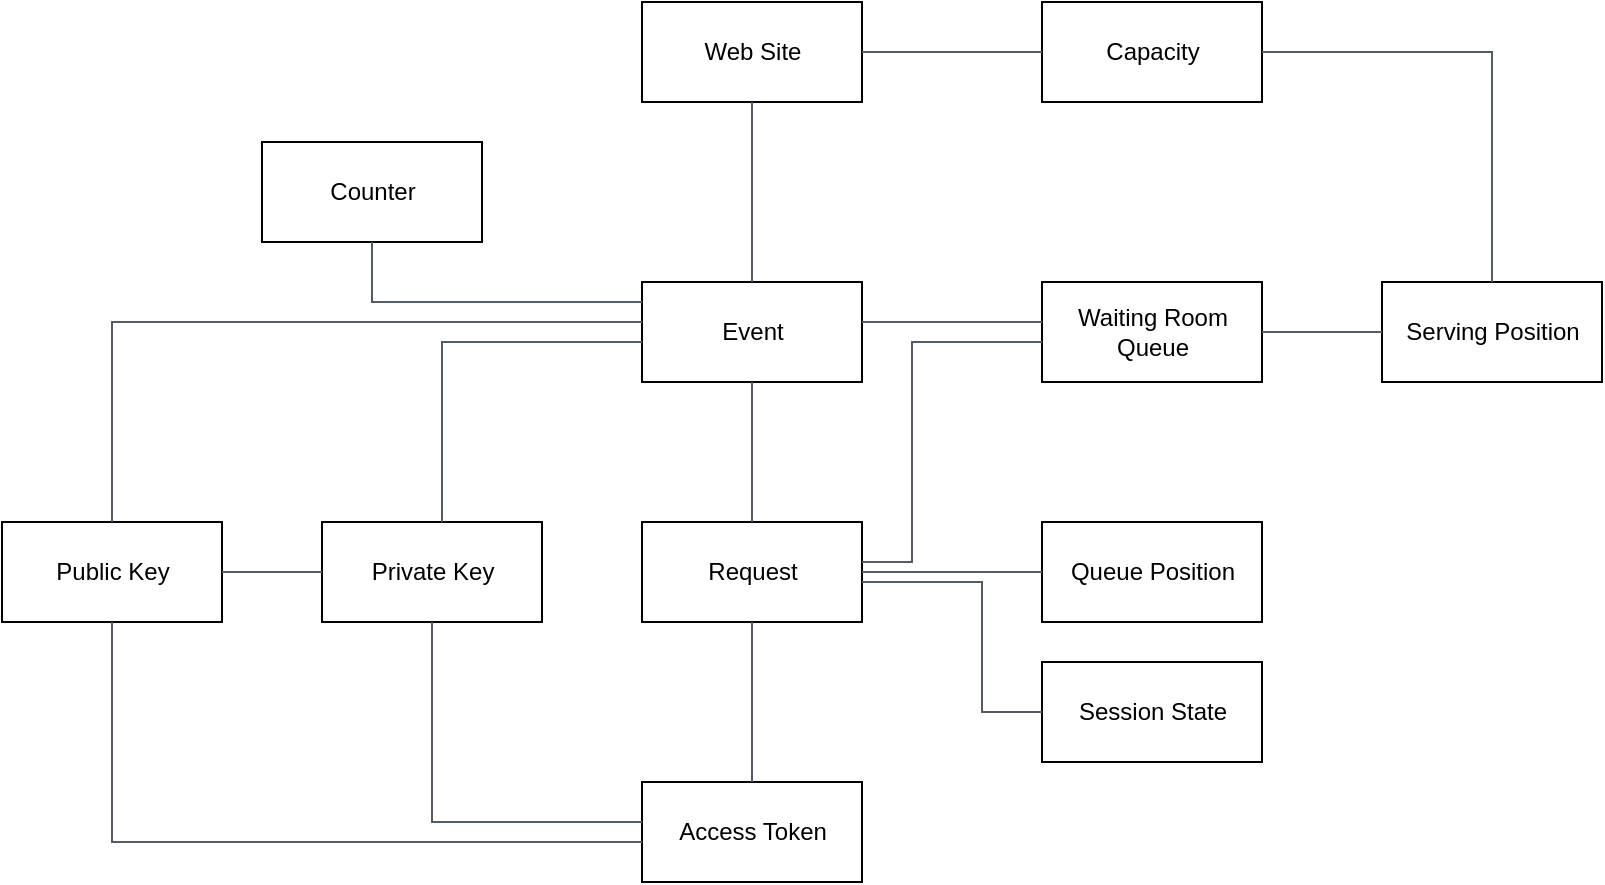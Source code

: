 <mxfile version="14.6.13" type="device"><diagram id="AQPJOItMOjpyIQR5CKif" name="Page-1"><mxGraphModel dx="798" dy="1452" grid="1" gridSize="10" guides="1" tooltips="1" connect="1" arrows="1" fold="1" page="1" pageScale="1" pageWidth="1100" pageHeight="850" math="0" shadow="0"><root><mxCell id="0"/><mxCell id="1" parent="0"/><mxCell id="6IUlzq44PE6hZNqZNzVp-2" value="Event" style="html=1;" parent="1" vertex="1"><mxGeometry x="370" y="90" width="110" height="50" as="geometry"/></mxCell><mxCell id="6IUlzq44PE6hZNqZNzVp-3" value="Request" style="html=1;" parent="1" vertex="1"><mxGeometry x="370" y="210" width="110" height="50" as="geometry"/></mxCell><mxCell id="6IUlzq44PE6hZNqZNzVp-4" value="Counter" style="html=1;" parent="1" vertex="1"><mxGeometry x="180" y="20" width="110" height="50" as="geometry"/></mxCell><mxCell id="6IUlzq44PE6hZNqZNzVp-5" value="Waiting Room&lt;br&gt;Queue" style="html=1;" parent="1" vertex="1"><mxGeometry x="570" y="90" width="110" height="50" as="geometry"/></mxCell><mxCell id="6IUlzq44PE6hZNqZNzVp-6" value="Serving Position" style="html=1;" parent="1" vertex="1"><mxGeometry x="740" y="90" width="110" height="50" as="geometry"/></mxCell><mxCell id="6IUlzq44PE6hZNqZNzVp-7" value="Access Token" style="html=1;" parent="1" vertex="1"><mxGeometry x="370" y="340" width="110" height="50" as="geometry"/></mxCell><mxCell id="6IUlzq44PE6hZNqZNzVp-8" value="Private Key" style="html=1;" parent="1" vertex="1"><mxGeometry x="210" y="210" width="110" height="50" as="geometry"/></mxCell><mxCell id="6IUlzq44PE6hZNqZNzVp-9" value="Public Key" style="html=1;" parent="1" vertex="1"><mxGeometry x="50" y="210" width="110" height="50" as="geometry"/></mxCell><mxCell id="6IUlzq44PE6hZNqZNzVp-10" value="Queue Position" style="html=1;" parent="1" vertex="1"><mxGeometry x="570" y="210" width="110" height="50" as="geometry"/></mxCell><mxCell id="6IUlzq44PE6hZNqZNzVp-11" value="" style="edgeStyle=orthogonalEdgeStyle;html=1;endArrow=none;elbow=vertical;startArrow=none;endFill=0;strokeColor=#545B64;rounded=0;" parent="1" source="6IUlzq44PE6hZNqZNzVp-2" target="6IUlzq44PE6hZNqZNzVp-3" edge="1"><mxGeometry width="100" relative="1" as="geometry"><mxPoint x="630" y="420" as="sourcePoint"/><mxPoint x="730" y="420" as="targetPoint"/></mxGeometry></mxCell><mxCell id="6IUlzq44PE6hZNqZNzVp-12" value="" style="edgeStyle=orthogonalEdgeStyle;html=1;endArrow=none;elbow=vertical;startArrow=none;endFill=0;strokeColor=#545B64;rounded=0;" parent="1" source="6IUlzq44PE6hZNqZNzVp-5" target="6IUlzq44PE6hZNqZNzVp-2" edge="1"><mxGeometry width="100" relative="1" as="geometry"><mxPoint x="305" y="150" as="sourcePoint"/><mxPoint x="305" y="280" as="targetPoint"/><Array as="points"><mxPoint x="520" y="110"/><mxPoint x="520" y="110"/></Array></mxGeometry></mxCell><mxCell id="6IUlzq44PE6hZNqZNzVp-13" value="" style="edgeStyle=orthogonalEdgeStyle;html=1;endArrow=none;elbow=vertical;startArrow=none;endFill=0;strokeColor=#545B64;rounded=0;" parent="1" source="6IUlzq44PE6hZNqZNzVp-5" target="6IUlzq44PE6hZNqZNzVp-3" edge="1"><mxGeometry width="100" relative="1" as="geometry"><mxPoint x="315" y="160" as="sourcePoint"/><mxPoint x="315" y="290" as="targetPoint"/><Array as="points"><mxPoint x="505" y="120"/><mxPoint x="505" y="230"/></Array></mxGeometry></mxCell><mxCell id="6IUlzq44PE6hZNqZNzVp-14" value="" style="edgeStyle=orthogonalEdgeStyle;html=1;endArrow=none;elbow=vertical;startArrow=none;endFill=0;strokeColor=#545B64;rounded=0;" parent="1" source="6IUlzq44PE6hZNqZNzVp-5" target="6IUlzq44PE6hZNqZNzVp-6" edge="1"><mxGeometry width="100" relative="1" as="geometry"><mxPoint x="305" y="150" as="sourcePoint"/><mxPoint x="305" y="280" as="targetPoint"/></mxGeometry></mxCell><mxCell id="6IUlzq44PE6hZNqZNzVp-15" value="" style="edgeStyle=orthogonalEdgeStyle;html=1;endArrow=none;elbow=vertical;startArrow=none;endFill=0;strokeColor=#545B64;rounded=0;" parent="1" source="6IUlzq44PE6hZNqZNzVp-3" target="6IUlzq44PE6hZNqZNzVp-10" edge="1"><mxGeometry width="100" relative="1" as="geometry"><mxPoint x="305" y="150" as="sourcePoint"/><mxPoint x="305" y="280" as="targetPoint"/><Array as="points"><mxPoint x="585" y="240"/></Array></mxGeometry></mxCell><mxCell id="6IUlzq44PE6hZNqZNzVp-16" value="" style="edgeStyle=orthogonalEdgeStyle;html=1;endArrow=none;elbow=vertical;startArrow=none;endFill=0;strokeColor=#545B64;rounded=0;" parent="1" source="6IUlzq44PE6hZNqZNzVp-3" target="6IUlzq44PE6hZNqZNzVp-7" edge="1"><mxGeometry width="100" relative="1" as="geometry"><mxPoint x="305" y="330" as="sourcePoint"/><mxPoint x="305" y="420" as="targetPoint"/></mxGeometry></mxCell><mxCell id="6IUlzq44PE6hZNqZNzVp-17" value="" style="edgeStyle=orthogonalEdgeStyle;html=1;endArrow=none;elbow=vertical;startArrow=none;endFill=0;strokeColor=#545B64;rounded=0;" parent="1" source="6IUlzq44PE6hZNqZNzVp-2" target="6IUlzq44PE6hZNqZNzVp-4" edge="1"><mxGeometry width="100" relative="1" as="geometry"><mxPoint x="315" y="150" as="sourcePoint"/><mxPoint x="100" y="20" as="targetPoint"/><Array as="points"><mxPoint x="235" y="100"/></Array></mxGeometry></mxCell><mxCell id="6IUlzq44PE6hZNqZNzVp-18" value="" style="edgeStyle=orthogonalEdgeStyle;html=1;endArrow=none;elbow=vertical;startArrow=none;endFill=0;strokeColor=#545B64;rounded=0;" parent="1" source="6IUlzq44PE6hZNqZNzVp-2" target="6IUlzq44PE6hZNqZNzVp-9" edge="1"><mxGeometry width="100" relative="1" as="geometry"><mxPoint x="260" y="125" as="sourcePoint"/><mxPoint x="160" y="125" as="targetPoint"/><Array as="points"><mxPoint x="105" y="110"/></Array></mxGeometry></mxCell><mxCell id="6IUlzq44PE6hZNqZNzVp-19" value="" style="edgeStyle=orthogonalEdgeStyle;html=1;endArrow=none;elbow=vertical;startArrow=none;endFill=0;strokeColor=#545B64;rounded=0;" parent="1" source="6IUlzq44PE6hZNqZNzVp-2" target="6IUlzq44PE6hZNqZNzVp-8" edge="1"><mxGeometry width="100" relative="1" as="geometry"><mxPoint x="260" y="125" as="sourcePoint"/><mxPoint x="160" y="235" as="targetPoint"/><Array as="points"><mxPoint x="270" y="120"/></Array></mxGeometry></mxCell><mxCell id="6IUlzq44PE6hZNqZNzVp-20" value="" style="edgeStyle=orthogonalEdgeStyle;html=1;endArrow=none;elbow=vertical;startArrow=none;endFill=0;strokeColor=#545B64;rounded=0;" parent="1" source="6IUlzq44PE6hZNqZNzVp-9" target="6IUlzq44PE6hZNqZNzVp-8" edge="1"><mxGeometry width="100" relative="1" as="geometry"><mxPoint x="435" y="290" as="sourcePoint"/><mxPoint x="435" y="420" as="targetPoint"/></mxGeometry></mxCell><mxCell id="6IUlzq44PE6hZNqZNzVp-21" value="Session State" style="html=1;" parent="1" vertex="1"><mxGeometry x="570" y="280" width="110" height="50" as="geometry"/></mxCell><mxCell id="6IUlzq44PE6hZNqZNzVp-22" value="" style="edgeStyle=orthogonalEdgeStyle;html=1;endArrow=none;elbow=vertical;startArrow=none;endFill=0;strokeColor=#545B64;rounded=0;" parent="1" source="6IUlzq44PE6hZNqZNzVp-3" target="6IUlzq44PE6hZNqZNzVp-21" edge="1"><mxGeometry width="100" relative="1" as="geometry"><mxPoint x="435" y="290" as="sourcePoint"/><mxPoint x="435" y="350" as="targetPoint"/><Array as="points"><mxPoint x="540" y="240"/></Array></mxGeometry></mxCell><mxCell id="6IUlzq44PE6hZNqZNzVp-23" value="Web Site" style="html=1;" parent="1" vertex="1"><mxGeometry x="370" y="-50" width="110" height="50" as="geometry"/></mxCell><mxCell id="6IUlzq44PE6hZNqZNzVp-24" value="Capacity" style="html=1;" parent="1" vertex="1"><mxGeometry x="570" y="-50" width="110" height="50" as="geometry"/></mxCell><mxCell id="6IUlzq44PE6hZNqZNzVp-25" value="" style="edgeStyle=orthogonalEdgeStyle;html=1;endArrow=none;elbow=vertical;startArrow=none;endFill=0;strokeColor=#545B64;rounded=0;" parent="1" source="6IUlzq44PE6hZNqZNzVp-23" target="6IUlzq44PE6hZNqZNzVp-2" edge="1"><mxGeometry width="100" relative="1" as="geometry"><mxPoint x="435" y="290" as="sourcePoint"/><mxPoint x="435" y="350" as="targetPoint"/></mxGeometry></mxCell><mxCell id="6IUlzq44PE6hZNqZNzVp-26" value="" style="edgeStyle=orthogonalEdgeStyle;html=1;endArrow=none;elbow=vertical;startArrow=none;endFill=0;strokeColor=#545B64;rounded=0;" parent="1" source="6IUlzq44PE6hZNqZNzVp-24" target="6IUlzq44PE6hZNqZNzVp-23" edge="1"><mxGeometry width="100" relative="1" as="geometry"><mxPoint x="435" y="10" as="sourcePoint"/><mxPoint x="435" y="100" as="targetPoint"/></mxGeometry></mxCell><mxCell id="6IUlzq44PE6hZNqZNzVp-27" value="" style="edgeStyle=orthogonalEdgeStyle;html=1;endArrow=none;elbow=vertical;startArrow=none;endFill=0;strokeColor=#545B64;rounded=0;" parent="1" source="6IUlzq44PE6hZNqZNzVp-24" target="6IUlzq44PE6hZNqZNzVp-6" edge="1"><mxGeometry width="100" relative="1" as="geometry"><mxPoint x="690" y="125" as="sourcePoint"/><mxPoint x="770" y="125" as="targetPoint"/></mxGeometry></mxCell><mxCell id="6IUlzq44PE6hZNqZNzVp-28" value="" style="edgeStyle=orthogonalEdgeStyle;html=1;endArrow=none;elbow=vertical;startArrow=none;endFill=0;strokeColor=#545B64;rounded=0;" parent="1" source="6IUlzq44PE6hZNqZNzVp-9" target="6IUlzq44PE6hZNqZNzVp-7" edge="1"><mxGeometry width="100" relative="1" as="geometry"><mxPoint x="435" y="290" as="sourcePoint"/><mxPoint x="435" y="350" as="targetPoint"/><Array as="points"><mxPoint x="105" y="370"/></Array></mxGeometry></mxCell><mxCell id="6IUlzq44PE6hZNqZNzVp-29" value="" style="edgeStyle=orthogonalEdgeStyle;html=1;endArrow=none;elbow=vertical;startArrow=none;endFill=0;strokeColor=#545B64;rounded=0;" parent="1" source="6IUlzq44PE6hZNqZNzVp-8" target="6IUlzq44PE6hZNqZNzVp-7" edge="1"><mxGeometry width="100" relative="1" as="geometry"><mxPoint x="115" y="290" as="sourcePoint"/><mxPoint x="380" y="390" as="targetPoint"/><Array as="points"><mxPoint x="265" y="360"/></Array></mxGeometry></mxCell></root></mxGraphModel></diagram></mxfile>
